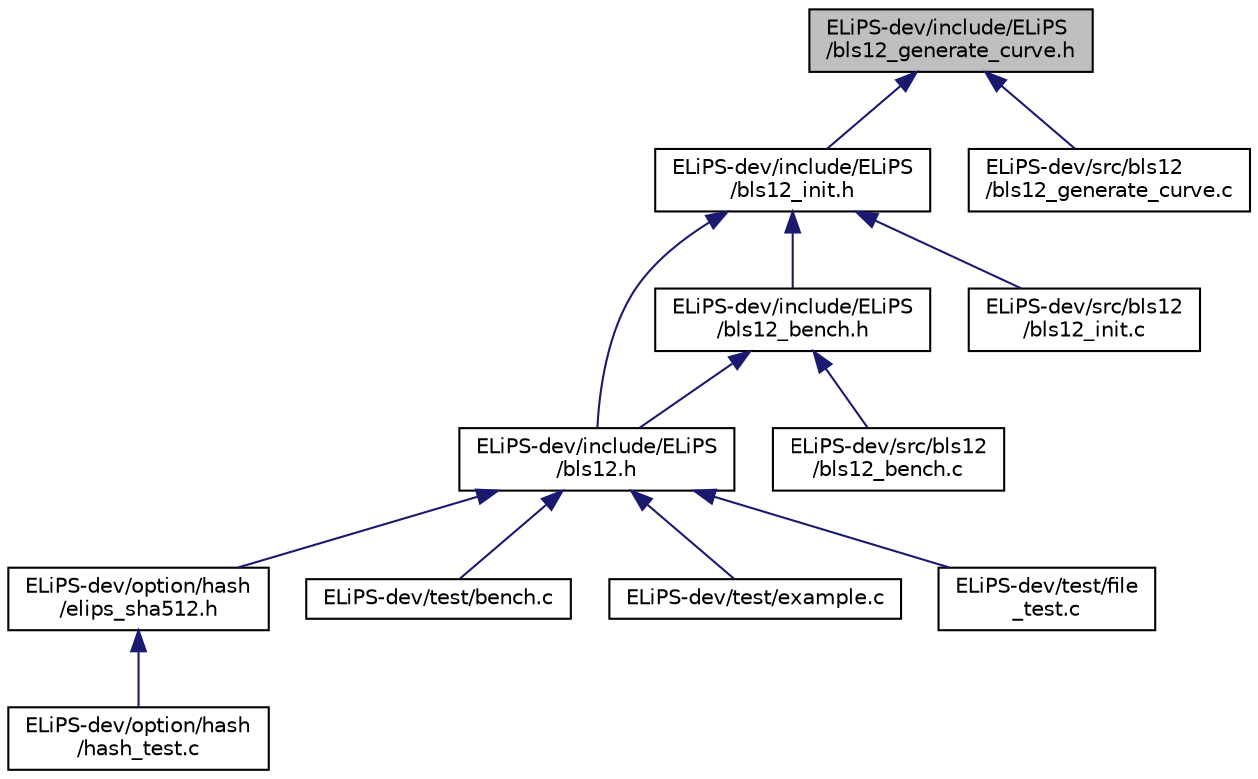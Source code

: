 digraph "ELiPS-dev/include/ELiPS/bls12_generate_curve.h"
{
 // LATEX_PDF_SIZE
  edge [fontname="Helvetica",fontsize="10",labelfontname="Helvetica",labelfontsize="10"];
  node [fontname="Helvetica",fontsize="10",shape=record];
  Node1 [label="ELiPS-dev/include/ELiPS\l/bls12_generate_curve.h",height=0.2,width=0.4,color="black", fillcolor="grey75", style="filled", fontcolor="black",tooltip=" "];
  Node1 -> Node2 [dir="back",color="midnightblue",fontsize="10",style="solid",fontname="Helvetica"];
  Node2 [label="ELiPS-dev/include/ELiPS\l/bls12_init.h",height=0.2,width=0.4,color="black", fillcolor="white", style="filled",URL="$bls12__init_8h.html",tooltip=" "];
  Node2 -> Node3 [dir="back",color="midnightblue",fontsize="10",style="solid",fontname="Helvetica"];
  Node3 [label="ELiPS-dev/include/ELiPS\l/bls12.h",height=0.2,width=0.4,color="black", fillcolor="white", style="filled",URL="$bls12_8h.html",tooltip=" "];
  Node3 -> Node4 [dir="back",color="midnightblue",fontsize="10",style="solid",fontname="Helvetica"];
  Node4 [label="ELiPS-dev/option/hash\l/elips_sha512.h",height=0.2,width=0.4,color="black", fillcolor="white", style="filled",URL="$elips__sha512_8h.html",tooltip=" "];
  Node4 -> Node5 [dir="back",color="midnightblue",fontsize="10",style="solid",fontname="Helvetica"];
  Node5 [label="ELiPS-dev/option/hash\l/hash_test.c",height=0.2,width=0.4,color="black", fillcolor="white", style="filled",URL="$hash__test_8c.html",tooltip=" "];
  Node3 -> Node6 [dir="back",color="midnightblue",fontsize="10",style="solid",fontname="Helvetica"];
  Node6 [label="ELiPS-dev/test/bench.c",height=0.2,width=0.4,color="black", fillcolor="white", style="filled",URL="$bench_8c.html",tooltip=" "];
  Node3 -> Node7 [dir="back",color="midnightblue",fontsize="10",style="solid",fontname="Helvetica"];
  Node7 [label="ELiPS-dev/test/example.c",height=0.2,width=0.4,color="black", fillcolor="white", style="filled",URL="$example_8c.html",tooltip=" "];
  Node3 -> Node8 [dir="back",color="midnightblue",fontsize="10",style="solid",fontname="Helvetica"];
  Node8 [label="ELiPS-dev/test/file\l_test.c",height=0.2,width=0.4,color="black", fillcolor="white", style="filled",URL="$file__test_8c.html",tooltip=" "];
  Node2 -> Node9 [dir="back",color="midnightblue",fontsize="10",style="solid",fontname="Helvetica"];
  Node9 [label="ELiPS-dev/include/ELiPS\l/bls12_bench.h",height=0.2,width=0.4,color="black", fillcolor="white", style="filled",URL="$bls12__bench_8h.html",tooltip=" "];
  Node9 -> Node3 [dir="back",color="midnightblue",fontsize="10",style="solid",fontname="Helvetica"];
  Node9 -> Node10 [dir="back",color="midnightblue",fontsize="10",style="solid",fontname="Helvetica"];
  Node10 [label="ELiPS-dev/src/bls12\l/bls12_bench.c",height=0.2,width=0.4,color="black", fillcolor="white", style="filled",URL="$bls12__bench_8c.html",tooltip=" "];
  Node2 -> Node11 [dir="back",color="midnightblue",fontsize="10",style="solid",fontname="Helvetica"];
  Node11 [label="ELiPS-dev/src/bls12\l/bls12_init.c",height=0.2,width=0.4,color="black", fillcolor="white", style="filled",URL="$bls12__init_8c.html",tooltip=" "];
  Node1 -> Node12 [dir="back",color="midnightblue",fontsize="10",style="solid",fontname="Helvetica"];
  Node12 [label="ELiPS-dev/src/bls12\l/bls12_generate_curve.c",height=0.2,width=0.4,color="black", fillcolor="white", style="filled",URL="$bls12__generate__curve_8c.html",tooltip=" "];
}
